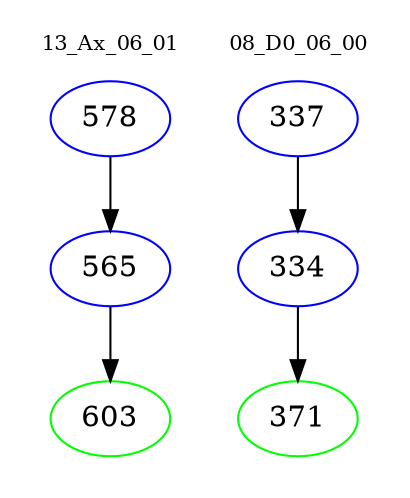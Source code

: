 digraph{
subgraph cluster_0 {
color = white
label = "13_Ax_06_01";
fontsize=10;
T0_578 [label="578", color="blue"]
T0_578 -> T0_565 [color="black"]
T0_565 [label="565", color="blue"]
T0_565 -> T0_603 [color="black"]
T0_603 [label="603", color="green"]
}
subgraph cluster_1 {
color = white
label = "08_D0_06_00";
fontsize=10;
T1_337 [label="337", color="blue"]
T1_337 -> T1_334 [color="black"]
T1_334 [label="334", color="blue"]
T1_334 -> T1_371 [color="black"]
T1_371 [label="371", color="green"]
}
}
